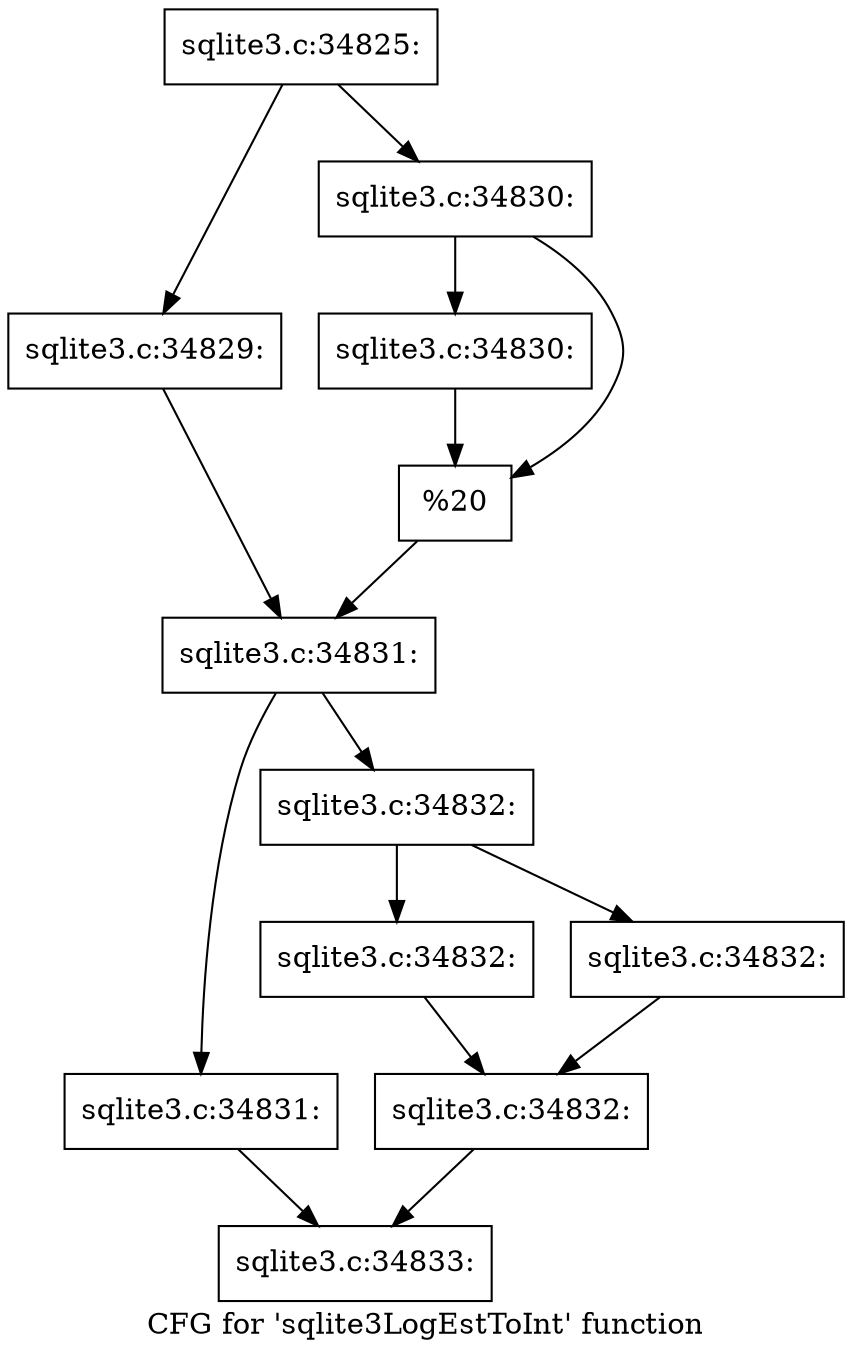 digraph "CFG for 'sqlite3LogEstToInt' function" {
	label="CFG for 'sqlite3LogEstToInt' function";

	Node0x55c0fb88a6a0 [shape=record,label="{sqlite3.c:34825:}"];
	Node0x55c0fb88a6a0 -> Node0x55c0fb88d5f0;
	Node0x55c0fb88a6a0 -> Node0x55c0fb88d690;
	Node0x55c0fb88d5f0 [shape=record,label="{sqlite3.c:34829:}"];
	Node0x55c0fb88d5f0 -> Node0x55c0fb88d640;
	Node0x55c0fb88d690 [shape=record,label="{sqlite3.c:34830:}"];
	Node0x55c0fb88d690 -> Node0x55c0fb88dc50;
	Node0x55c0fb88d690 -> Node0x55c0fb88dca0;
	Node0x55c0fb88dc50 [shape=record,label="{sqlite3.c:34830:}"];
	Node0x55c0fb88dc50 -> Node0x55c0fb88dca0;
	Node0x55c0fb88dca0 [shape=record,label="{%20}"];
	Node0x55c0fb88dca0 -> Node0x55c0fb88d640;
	Node0x55c0fb88d640 [shape=record,label="{sqlite3.c:34831:}"];
	Node0x55c0fb88d640 -> Node0x55c0fb88e330;
	Node0x55c0fb88d640 -> Node0x55c0fb88e380;
	Node0x55c0fb88e330 [shape=record,label="{sqlite3.c:34831:}"];
	Node0x55c0fb88e330 -> Node0x55c0fb88a820;
	Node0x55c0fb88e380 [shape=record,label="{sqlite3.c:34832:}"];
	Node0x55c0fb88e380 -> Node0x55c0fb88e8a0;
	Node0x55c0fb88e380 -> Node0x55c0fb88e8f0;
	Node0x55c0fb88e8a0 [shape=record,label="{sqlite3.c:34832:}"];
	Node0x55c0fb88e8a0 -> Node0x55c0fb88e940;
	Node0x55c0fb88e8f0 [shape=record,label="{sqlite3.c:34832:}"];
	Node0x55c0fb88e8f0 -> Node0x55c0fb88e940;
	Node0x55c0fb88e940 [shape=record,label="{sqlite3.c:34832:}"];
	Node0x55c0fb88e940 -> Node0x55c0fb88a820;
	Node0x55c0fb88a820 [shape=record,label="{sqlite3.c:34833:}"];
}
